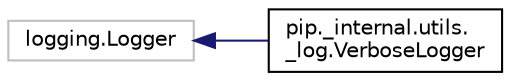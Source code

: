 digraph "Graphical Class Hierarchy"
{
 // LATEX_PDF_SIZE
  edge [fontname="Helvetica",fontsize="10",labelfontname="Helvetica",labelfontsize="10"];
  node [fontname="Helvetica",fontsize="10",shape=record];
  rankdir="LR";
  Node1133 [label="logging.Logger",height=0.2,width=0.4,color="grey75", fillcolor="white", style="filled",tooltip=" "];
  Node1133 -> Node0 [dir="back",color="midnightblue",fontsize="10",style="solid",fontname="Helvetica"];
  Node0 [label="pip._internal.utils.\l_log.VerboseLogger",height=0.2,width=0.4,color="black", fillcolor="white", style="filled",URL="$classpip_1_1__internal_1_1utils_1_1__log_1_1VerboseLogger.html",tooltip=" "];
}

